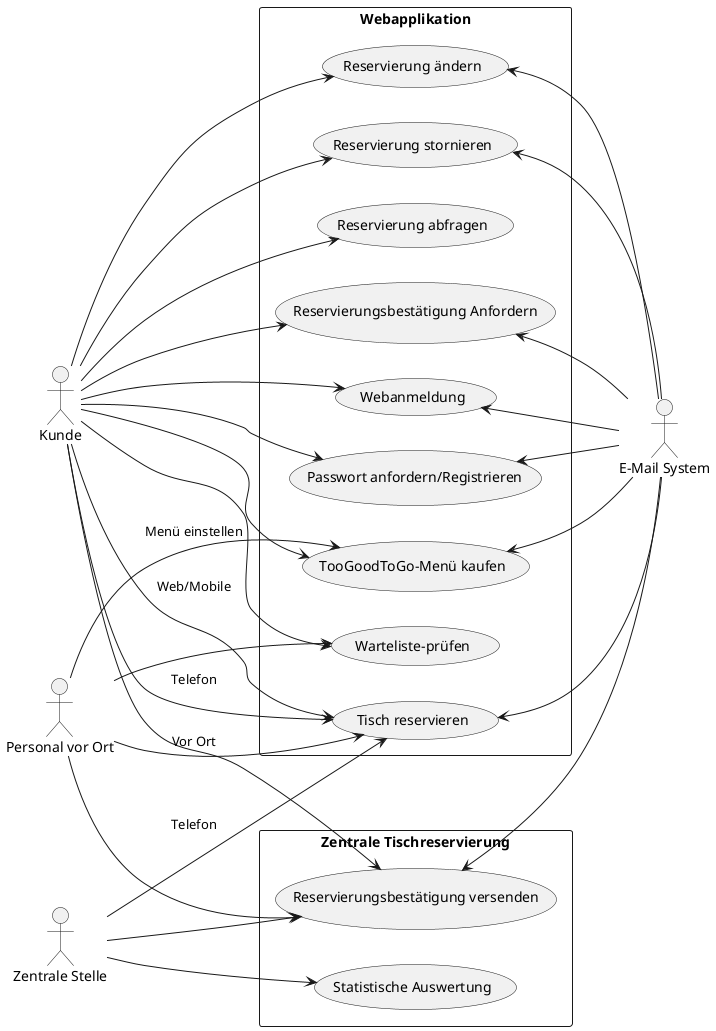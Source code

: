 @startuml
left to right direction
skinparam packageStyle rectangle

actor "Kunde" as Customer
actor "Personal vor Ort" as Staff
actor "Zentrale Stelle" as CentralOffice
actor "E-Mail System" as MailSystem 

package "Webapplikation" {
    usecase "Tisch reservieren" as UC1
    usecase "Reservierung ändern" as UC2
    usecase "Reservierung stornieren" as UC3
    usecase "Reservierung abfragen" as UC4
    usecase "TooGoodToGo-Menü kaufen" as UC5
    usecase "Warteliste-prüfen" as UC8
    usecase "Reservierungsbestätigung Anfordern" as UC9
    usecase "Webanmeldung" as UC10
    usecase "Passwort anfordern/Registrieren" as UC11
}

package "Zentrale Tischreservierung" {
    usecase "Reservierungsbestätigung versenden" as UC6
    usecase "Statistische Auswertung" as UC7
}

Customer --> UC1 : "Web/Mobile"
Customer --> UC2
Customer --> UC3
Customer --> UC4
Customer --> UC5
Customer --> UC8
Customer --> UC9
Customer --> UC10
Customer --> UC11
Customer --> UC1 : "Telefon"
Customer --> UC6

Staff --> UC1 : "Vor Ort"
Staff --> UC5 : "Menü einstellen"
Staff --> UC6
Staff --> UC8

CentralOffice --> UC1 : "Telefon"
CentralOffice --> UC6
CentralOffice --> UC7

UC1 <-- MailSystem
UC2  <-- MailSystem
UC3  <-- MailSystem
UC5  <-- MailSystem
UC6  <-- MailSystem
UC9  <-- MailSystem
UC10 <-- MailSystem
UC11 <-- MailSystem

@enduml
